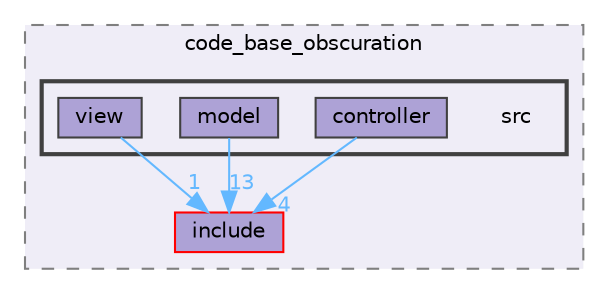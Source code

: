 digraph "C:/Users/Katia/Documents/GitHub/code_base_obscuration/src"
{
 // LATEX_PDF_SIZE
  bgcolor="transparent";
  edge [fontname=Helvetica,fontsize=10,labelfontname=Helvetica,labelfontsize=10];
  node [fontname=Helvetica,fontsize=10,shape=box,height=0.2,width=0.4];
  compound=true
  subgraph clusterdir_66fc73b60c91c9de6d82ed892c8866c1 {
    graph [ bgcolor="#efedf7", pencolor="grey50", label="code_base_obscuration", fontname=Helvetica,fontsize=10 style="filled,dashed", URL="dir_66fc73b60c91c9de6d82ed892c8866c1.html",tooltip=""]
  dir_235dc5c59b87e38be3bd5a5d049b3fd6 [label="include", fillcolor="#ada2d6", color="red", style="filled", URL="dir_235dc5c59b87e38be3bd5a5d049b3fd6.html",tooltip=""];
  subgraph clusterdir_de497fe2d273bccf4e649c4f7fe22a48 {
    graph [ bgcolor="#efedf7", pencolor="grey25", label="", fontname=Helvetica,fontsize=10 style="filled,bold", URL="dir_de497fe2d273bccf4e649c4f7fe22a48.html",tooltip=""]
    dir_de497fe2d273bccf4e649c4f7fe22a48 [shape=plaintext, label="src"];
  dir_566c19bcae159c91954adf395c94c504 [label="controller", fillcolor="#ada2d6", color="grey25", style="filled", URL="dir_566c19bcae159c91954adf395c94c504.html",tooltip=""];
  dir_e9d119f667cd13cd46d445d89d5312cb [label="model", fillcolor="#ada2d6", color="grey25", style="filled", URL="dir_e9d119f667cd13cd46d445d89d5312cb.html",tooltip=""];
  dir_57bc67f53efa46d41cbb820bc9ff8505 [label="view", fillcolor="#ada2d6", color="grey25", style="filled", URL="dir_57bc67f53efa46d41cbb820bc9ff8505.html",tooltip=""];
  }
  }
  dir_566c19bcae159c91954adf395c94c504->dir_235dc5c59b87e38be3bd5a5d049b3fd6 [headlabel="4", labeldistance=1.5 headhref="dir_000008_000016.html" href="dir_000008_000016.html" color="steelblue1" fontcolor="steelblue1"];
  dir_e9d119f667cd13cd46d445d89d5312cb->dir_235dc5c59b87e38be3bd5a5d049b3fd6 [headlabel="13", labeldistance=1.5 headhref="dir_000022_000016.html" href="dir_000022_000016.html" color="steelblue1" fontcolor="steelblue1"];
  dir_57bc67f53efa46d41cbb820bc9ff8505->dir_235dc5c59b87e38be3bd5a5d049b3fd6 [headlabel="1", labeldistance=1.5 headhref="dir_000039_000016.html" href="dir_000039_000016.html" color="steelblue1" fontcolor="steelblue1"];
}
